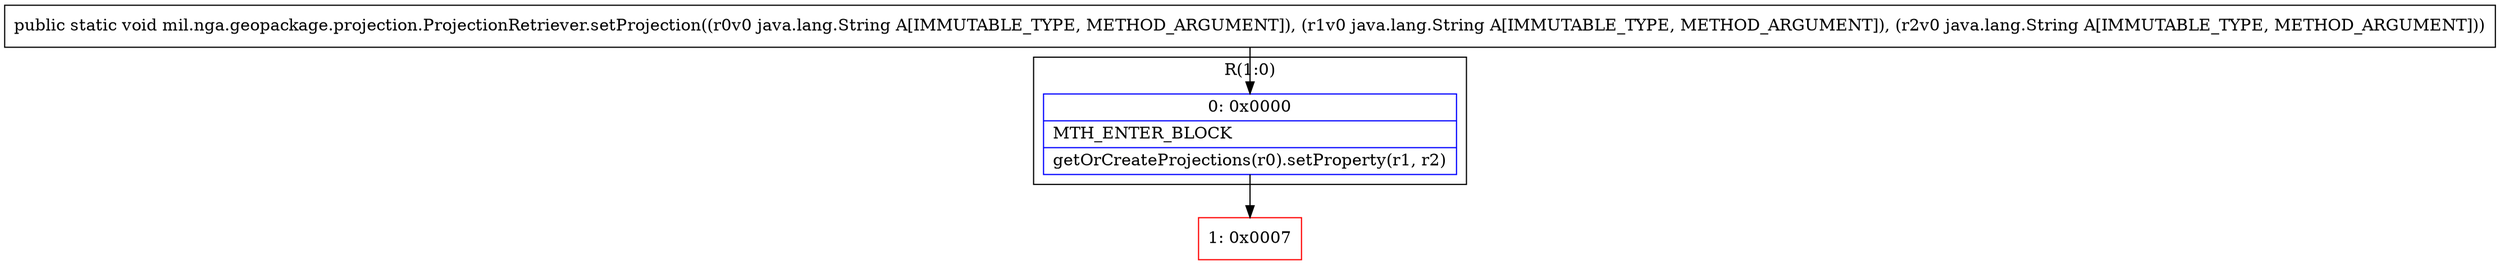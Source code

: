 digraph "CFG formil.nga.geopackage.projection.ProjectionRetriever.setProjection(Ljava\/lang\/String;Ljava\/lang\/String;Ljava\/lang\/String;)V" {
subgraph cluster_Region_2126436533 {
label = "R(1:0)";
node [shape=record,color=blue];
Node_0 [shape=record,label="{0\:\ 0x0000|MTH_ENTER_BLOCK\l|getOrCreateProjections(r0).setProperty(r1, r2)\l}"];
}
Node_1 [shape=record,color=red,label="{1\:\ 0x0007}"];
MethodNode[shape=record,label="{public static void mil.nga.geopackage.projection.ProjectionRetriever.setProjection((r0v0 java.lang.String A[IMMUTABLE_TYPE, METHOD_ARGUMENT]), (r1v0 java.lang.String A[IMMUTABLE_TYPE, METHOD_ARGUMENT]), (r2v0 java.lang.String A[IMMUTABLE_TYPE, METHOD_ARGUMENT])) }"];
MethodNode -> Node_0;
Node_0 -> Node_1;
}

